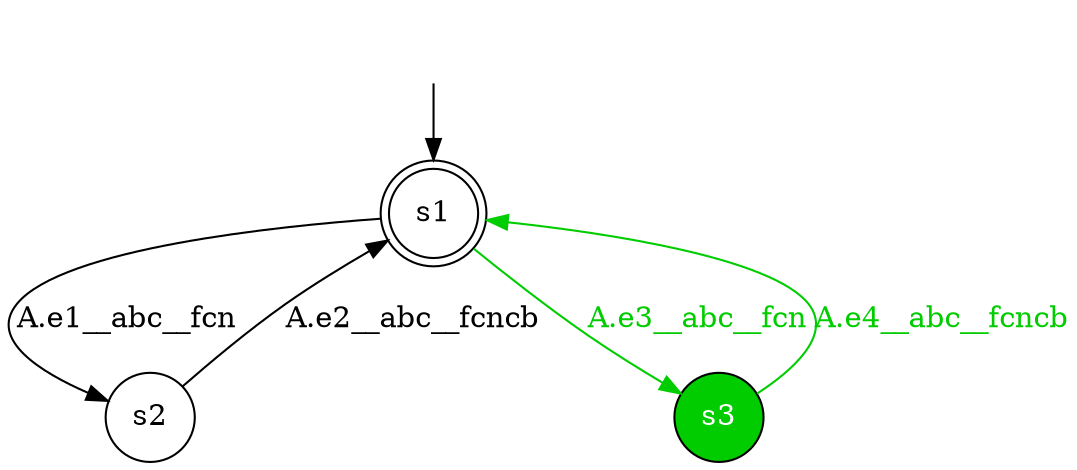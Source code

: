 digraph diffautomaton {
	1 [label=<s1> shape="doublecircle"];
	2 [label=<s2> shape="circle"];
	3 [label=<s3> shape="circle" fillcolor="#00cc00" fontcolor="#ffffff" style="filled"];
	__init1 [label=<> shape="none"];
	__init1 -> 1;
	1 -> 2 [label=<<font color="#000000">A.e1__abc__fcn</font>> id="1-0-2"];
	1 -> 3 [label=<<font color="#00cc00">A.e3__abc__fcn</font>> color="#00cc00" id="1-1-3"];
	2 -> 1 [label=<<font color="#000000">A.e2__abc__fcncb</font>> id="2-0-1"];
	3 -> 1 [label=<<font color="#00cc00">A.e4__abc__fcncb</font>> color="#00cc00" id="3-0-1"];
}
